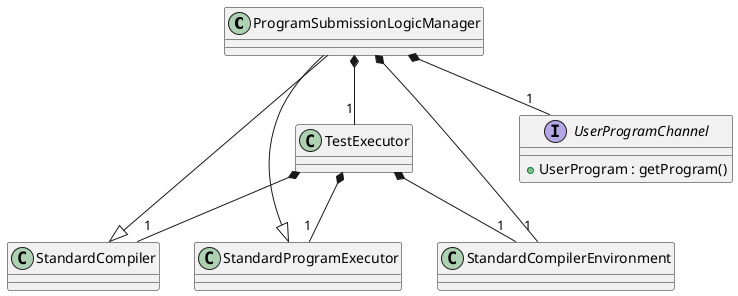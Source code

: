 @startuml

class ProgramSubmissionLogicManager
class StandardCompiler
class StandardCompilerEnvironment
class StandardProgramExecutor
class TestExecutor
interface UserProgramChannel {
    + UserProgram : getProgram()
}

TestExecutor *--"1" StandardCompilerEnvironment
TestExecutor *--"1" StandardCompiler
TestExecutor *--"1" StandardProgramExecutor

ProgramSubmissionLogicManager *--"1" TestExecutor
ProgramSubmissionLogicManager *--"1" StandardCompilerEnvironment
ProgramSubmissionLogicManager *--"1" UserProgramChannel

ProgramSubmissionLogicManager -|> StandardCompiler
ProgramSubmissionLogicManager -|> StandardProgramExecutor


@enduml